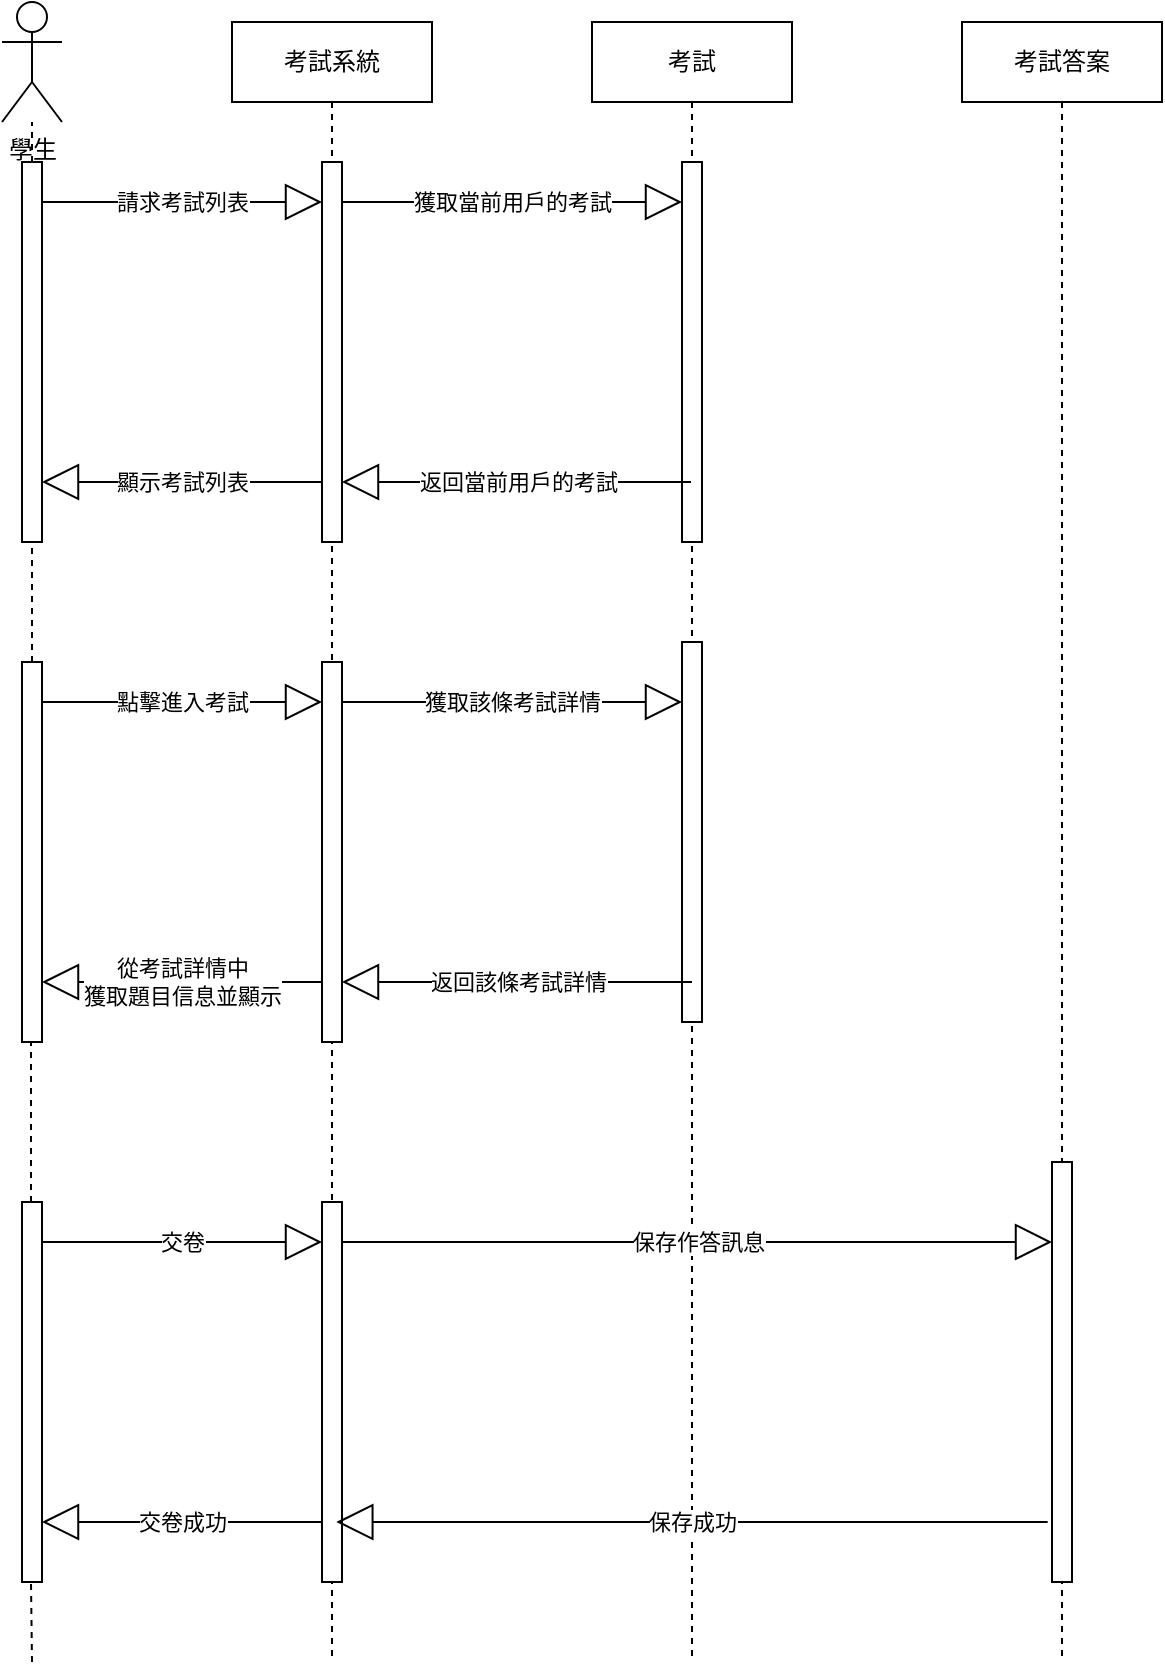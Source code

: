 <mxfile version="24.8.1">
  <diagram name="Page-1" id="2YBvvXClWsGukQMizWep">
    <mxGraphModel grid="1" page="1" gridSize="10" guides="1" tooltips="1" connect="1" arrows="1" fold="1" pageScale="1" pageWidth="850" pageHeight="1100" math="0" shadow="0">
      <root>
        <mxCell id="0" />
        <mxCell id="1" parent="0" />
        <mxCell id="aM9ryv3xv72pqoxQDRHE-1" value="考試系統" style="shape=umlLifeline;perimeter=lifelinePerimeter;whiteSpace=wrap;html=1;container=0;dropTarget=0;collapsible=0;recursiveResize=0;outlineConnect=0;portConstraint=eastwest;newEdgeStyle={&quot;edgeStyle&quot;:&quot;elbowEdgeStyle&quot;,&quot;elbow&quot;:&quot;vertical&quot;,&quot;curved&quot;:0,&quot;rounded&quot;:0};" vertex="1" parent="1">
          <mxGeometry x="285" y="60" width="100" height="820" as="geometry" />
        </mxCell>
        <mxCell id="aM9ryv3xv72pqoxQDRHE-2" value="" style="html=1;points=[];perimeter=orthogonalPerimeter;outlineConnect=0;targetShapes=umlLifeline;portConstraint=eastwest;newEdgeStyle={&quot;edgeStyle&quot;:&quot;elbowEdgeStyle&quot;,&quot;elbow&quot;:&quot;vertical&quot;,&quot;curved&quot;:0,&quot;rounded&quot;:0};" vertex="1" parent="aM9ryv3xv72pqoxQDRHE-1">
          <mxGeometry x="45" y="70" width="10" height="190" as="geometry" />
        </mxCell>
        <mxCell id="T1gkEXzKR9zRd7qSMk6M-26" value="" style="html=1;points=[];perimeter=orthogonalPerimeter;outlineConnect=0;targetShapes=umlLifeline;portConstraint=eastwest;newEdgeStyle={&quot;edgeStyle&quot;:&quot;elbowEdgeStyle&quot;,&quot;elbow&quot;:&quot;vertical&quot;,&quot;curved&quot;:0,&quot;rounded&quot;:0};" vertex="1" parent="aM9ryv3xv72pqoxQDRHE-1">
          <mxGeometry x="45" y="320" width="10" height="190" as="geometry" />
        </mxCell>
        <mxCell id="T1gkEXzKR9zRd7qSMk6M-28" value="" style="html=1;points=[];perimeter=orthogonalPerimeter;outlineConnect=0;targetShapes=umlLifeline;portConstraint=eastwest;newEdgeStyle={&quot;edgeStyle&quot;:&quot;elbowEdgeStyle&quot;,&quot;elbow&quot;:&quot;vertical&quot;,&quot;curved&quot;:0,&quot;rounded&quot;:0};" vertex="1" parent="aM9ryv3xv72pqoxQDRHE-1">
          <mxGeometry x="45" y="590" width="10" height="190" as="geometry" />
        </mxCell>
        <mxCell id="T1gkEXzKR9zRd7qSMk6M-29" value="交卷" style="endArrow=block;endSize=16;endFill=0;html=1;rounded=0;" edge="1" parent="aM9ryv3xv72pqoxQDRHE-1">
          <mxGeometry width="160" relative="1" as="geometry">
            <mxPoint x="-95" y="610" as="sourcePoint" />
            <mxPoint x="45" y="610" as="targetPoint" />
          </mxGeometry>
        </mxCell>
        <mxCell id="T1gkEXzKR9zRd7qSMk6M-30" value="交卷成功" style="endArrow=block;endSize=16;endFill=0;html=1;rounded=0;" edge="1" parent="aM9ryv3xv72pqoxQDRHE-1">
          <mxGeometry width="160" relative="1" as="geometry">
            <mxPoint x="45" y="750" as="sourcePoint" />
            <mxPoint x="-95" y="750" as="targetPoint" />
            <mxPoint as="offset" />
          </mxGeometry>
        </mxCell>
        <mxCell id="T1gkEXzKR9zRd7qSMk6M-31" value="" style="html=1;points=[];perimeter=orthogonalPerimeter;outlineConnect=0;targetShapes=umlLifeline;portConstraint=eastwest;newEdgeStyle={&quot;edgeStyle&quot;:&quot;elbowEdgeStyle&quot;,&quot;elbow&quot;:&quot;vertical&quot;,&quot;curved&quot;:0,&quot;rounded&quot;:0};" vertex="1" parent="aM9ryv3xv72pqoxQDRHE-1">
          <mxGeometry x="-105" y="590" width="10" height="190" as="geometry" />
        </mxCell>
        <mxCell id="aM9ryv3xv72pqoxQDRHE-5" value="考試&lt;span style=&quot;color: rgba(0, 0, 0, 0); font-family: monospace; font-size: 0px; text-align: start; text-wrap-mode: nowrap;&quot;&gt;%3CmxGraphModel%3E%3Croot%3E%3CmxCell%20id%3D%220%22%2F%3E%3CmxCell%20id%3D%221%22%20parent%3D%220%22%2F%3E%3CmxCell%20id%3D%222%22%20value%3D%22%E7%AE%A1%E7%90%86%E5%93%A1%22%20style%3D%22swimlane%3Bhtml%3D1%3BstartSize%3D20%3Bcontainer%3D0%3B%22%20vertex%3D%221%22%20parent%3D%221%22%3E%3CmxGeometry%20x%3D%2270%22%20y%3D%2240%22%20width%3D%22160%22%20height%3D%22750%22%20as%3D%22geometry%22%2F%3E%3C%2FmxCell%3E%3CmxCell%20id%3D%223%22%20value%3D%22%22%20style%3D%22ellipse%3Bhtml%3D1%3Bshape%3DendState%3BfillColor%3D%23000000%3BstrokeColor%3D%23ff0000%3B%22%20vertex%3D%221%22%20parent%3D%222%22%3E%3CmxGeometry%20x%3D%2265%22%20y%3D%2240%22%20width%3D%2230%22%20height%3D%2230%22%20as%3D%22geometry%22%2F%3E%3C%2FmxCell%3E%3CmxCell%20id%3D%224%22%20value%3D%22%22%20style%3D%22rounded%3D1%3BwhiteSpace%3Dwrap%3Bhtml%3D1%3B%22%20vertex%3D%221%22%20parent%3D%222%22%3E%3CmxGeometry%20x%3D%2220%22%20y%3D%2290%22%20width%3D%22120%22%20height%3D%2260%22%20as%3D%22geometry%22%2F%3E%3C%2FmxCell%3E%3C%2Froot%3E%3C%2FmxGraphModel%3E&lt;/span&gt;" style="shape=umlLifeline;perimeter=lifelinePerimeter;whiteSpace=wrap;html=1;container=0;dropTarget=0;collapsible=0;recursiveResize=0;outlineConnect=0;portConstraint=eastwest;newEdgeStyle={&quot;edgeStyle&quot;:&quot;elbowEdgeStyle&quot;,&quot;elbow&quot;:&quot;vertical&quot;,&quot;curved&quot;:0,&quot;rounded&quot;:0};" vertex="1" parent="1">
          <mxGeometry x="465" y="60" width="100" height="820" as="geometry" />
        </mxCell>
        <mxCell id="aM9ryv3xv72pqoxQDRHE-6" value="" style="html=1;points=[];perimeter=orthogonalPerimeter;outlineConnect=0;targetShapes=umlLifeline;portConstraint=eastwest;newEdgeStyle={&quot;edgeStyle&quot;:&quot;elbowEdgeStyle&quot;,&quot;elbow&quot;:&quot;vertical&quot;,&quot;curved&quot;:0,&quot;rounded&quot;:0};" vertex="1" parent="aM9ryv3xv72pqoxQDRHE-5">
          <mxGeometry x="45" y="70" width="10" height="190" as="geometry" />
        </mxCell>
        <mxCell id="T1gkEXzKR9zRd7qSMk6M-27" value="" style="html=1;points=[];perimeter=orthogonalPerimeter;outlineConnect=0;targetShapes=umlLifeline;portConstraint=eastwest;newEdgeStyle={&quot;edgeStyle&quot;:&quot;elbowEdgeStyle&quot;,&quot;elbow&quot;:&quot;vertical&quot;,&quot;curved&quot;:0,&quot;rounded&quot;:0};" vertex="1" parent="aM9ryv3xv72pqoxQDRHE-5">
          <mxGeometry x="45" y="310" width="10" height="190" as="geometry" />
        </mxCell>
        <mxCell id="M1viIr7hyppiMxx5E1qm-1" value="學生" style="shape=umlActor;verticalLabelPosition=bottom;verticalAlign=top;html=1;outlineConnect=0;" vertex="1" parent="1">
          <mxGeometry x="170" y="50" width="30" height="60" as="geometry" />
        </mxCell>
        <mxCell id="M1viIr7hyppiMxx5E1qm-7" value="" style="endArrow=none;dashed=1;html=1;rounded=0;" edge="1" parent="1" source="T1gkEXzKR9zRd7qSMk6M-3" target="M1viIr7hyppiMxx5E1qm-1">
          <mxGeometry width="50" height="50" relative="1" as="geometry">
            <mxPoint x="185" y="360" as="sourcePoint" />
            <mxPoint x="184.5" y="130" as="targetPoint" />
          </mxGeometry>
        </mxCell>
        <mxCell id="M1viIr7hyppiMxx5E1qm-8" value="考試答案" style="shape=umlLifeline;perimeter=lifelinePerimeter;whiteSpace=wrap;html=1;container=0;dropTarget=0;collapsible=0;recursiveResize=0;outlineConnect=0;portConstraint=eastwest;newEdgeStyle={&quot;edgeStyle&quot;:&quot;elbowEdgeStyle&quot;,&quot;elbow&quot;:&quot;vertical&quot;,&quot;curved&quot;:0,&quot;rounded&quot;:0};" vertex="1" parent="1">
          <mxGeometry x="650" y="60" width="100" height="820" as="geometry" />
        </mxCell>
        <mxCell id="M1viIr7hyppiMxx5E1qm-9" value="" style="html=1;points=[];perimeter=orthogonalPerimeter;outlineConnect=0;targetShapes=umlLifeline;portConstraint=eastwest;newEdgeStyle={&quot;edgeStyle&quot;:&quot;elbowEdgeStyle&quot;,&quot;elbow&quot;:&quot;vertical&quot;,&quot;curved&quot;:0,&quot;rounded&quot;:0};" vertex="1" parent="M1viIr7hyppiMxx5E1qm-8">
          <mxGeometry x="45" y="570" width="10" height="210" as="geometry" />
        </mxCell>
        <mxCell id="T1gkEXzKR9zRd7qSMk6M-3" value="" style="html=1;points=[];perimeter=orthogonalPerimeter;outlineConnect=0;targetShapes=umlLifeline;portConstraint=eastwest;newEdgeStyle={&quot;edgeStyle&quot;:&quot;elbowEdgeStyle&quot;,&quot;elbow&quot;:&quot;vertical&quot;,&quot;curved&quot;:0,&quot;rounded&quot;:0};" vertex="1" parent="1">
          <mxGeometry x="180" y="130" width="10" height="190" as="geometry" />
        </mxCell>
        <mxCell id="T1gkEXzKR9zRd7qSMk6M-9" value="請求考試列表" style="endArrow=block;endSize=16;endFill=0;html=1;rounded=0;" edge="1" parent="1">
          <mxGeometry width="160" relative="1" as="geometry">
            <mxPoint x="190" y="150" as="sourcePoint" />
            <mxPoint x="330" y="150" as="targetPoint" />
          </mxGeometry>
        </mxCell>
        <mxCell id="T1gkEXzKR9zRd7qSMk6M-10" value="顯示考試列表" style="endArrow=block;endSize=16;endFill=0;html=1;rounded=0;" edge="1" parent="1" source="aM9ryv3xv72pqoxQDRHE-2">
          <mxGeometry width="160" relative="1" as="geometry">
            <mxPoint x="200" y="300" as="sourcePoint" />
            <mxPoint x="190" y="290" as="targetPoint" />
            <mxPoint as="offset" />
          </mxGeometry>
        </mxCell>
        <mxCell id="T1gkEXzKR9zRd7qSMk6M-11" value="返回當前用戶的考試" style="endArrow=block;endSize=16;endFill=0;html=1;rounded=0;" edge="1" parent="1" source="aM9ryv3xv72pqoxQDRHE-5">
          <mxGeometry x="-0.003" width="160" relative="1" as="geometry">
            <mxPoint x="480" y="290" as="sourcePoint" />
            <mxPoint x="340" y="290" as="targetPoint" />
            <mxPoint as="offset" />
          </mxGeometry>
        </mxCell>
        <mxCell id="T1gkEXzKR9zRd7qSMk6M-12" value="獲取當前用戶的考試" style="endArrow=block;endSize=16;endFill=0;html=1;rounded=0;" edge="1" parent="1" target="aM9ryv3xv72pqoxQDRHE-6">
          <mxGeometry width="160" relative="1" as="geometry">
            <mxPoint x="340" y="150" as="sourcePoint" />
            <mxPoint x="480" y="150" as="targetPoint" />
          </mxGeometry>
        </mxCell>
        <mxCell id="T1gkEXzKR9zRd7qSMk6M-21" value="點擊進入考試" style="endArrow=block;endSize=16;endFill=0;html=1;rounded=0;" edge="1" parent="1">
          <mxGeometry width="160" relative="1" as="geometry">
            <mxPoint x="190" y="400" as="sourcePoint" />
            <mxPoint x="330" y="400" as="targetPoint" />
          </mxGeometry>
        </mxCell>
        <mxCell id="T1gkEXzKR9zRd7qSMk6M-22" value="從考試詳情中&lt;div&gt;獲取題目信息並顯示&lt;/div&gt;" style="endArrow=block;endSize=16;endFill=0;html=1;rounded=0;" edge="1" parent="1">
          <mxGeometry width="160" relative="1" as="geometry">
            <mxPoint x="330" y="540" as="sourcePoint" />
            <mxPoint x="190" y="540" as="targetPoint" />
            <mxPoint as="offset" />
          </mxGeometry>
        </mxCell>
        <mxCell id="T1gkEXzKR9zRd7qSMk6M-23" value="返回該條考試詳情" style="endArrow=block;endSize=16;endFill=0;html=1;rounded=0;" edge="1" parent="1">
          <mxGeometry x="-0.003" width="160" relative="1" as="geometry">
            <mxPoint x="515" y="540" as="sourcePoint" />
            <mxPoint x="340" y="540" as="targetPoint" />
            <mxPoint as="offset" />
          </mxGeometry>
        </mxCell>
        <mxCell id="T1gkEXzKR9zRd7qSMk6M-24" value="獲取該條考試詳情" style="endArrow=block;endSize=16;endFill=0;html=1;rounded=0;" edge="1" parent="1">
          <mxGeometry width="160" relative="1" as="geometry">
            <mxPoint x="340" y="400" as="sourcePoint" />
            <mxPoint x="510" y="400" as="targetPoint" />
          </mxGeometry>
        </mxCell>
        <mxCell id="T1gkEXzKR9zRd7qSMk6M-25" value="" style="html=1;points=[];perimeter=orthogonalPerimeter;outlineConnect=0;targetShapes=umlLifeline;portConstraint=eastwest;newEdgeStyle={&quot;edgeStyle&quot;:&quot;elbowEdgeStyle&quot;,&quot;elbow&quot;:&quot;vertical&quot;,&quot;curved&quot;:0,&quot;rounded&quot;:0};" vertex="1" parent="1">
          <mxGeometry x="180" y="380" width="10" height="190" as="geometry" />
        </mxCell>
        <mxCell id="T1gkEXzKR9zRd7qSMk6M-35" value="" style="endArrow=none;dashed=1;html=1;rounded=0;" edge="1" parent="1" source="T1gkEXzKR9zRd7qSMk6M-25" target="T1gkEXzKR9zRd7qSMk6M-3">
          <mxGeometry width="50" height="50" relative="1" as="geometry">
            <mxPoint x="184.5" y="420" as="sourcePoint" />
            <mxPoint x="185" y="330" as="targetPoint" />
          </mxGeometry>
        </mxCell>
        <mxCell id="T1gkEXzKR9zRd7qSMk6M-36" value="" style="endArrow=none;dashed=1;html=1;rounded=0;" edge="1" parent="1" target="T1gkEXzKR9zRd7qSMk6M-25">
          <mxGeometry width="50" height="50" relative="1" as="geometry">
            <mxPoint x="184.5" y="650" as="sourcePoint" />
            <mxPoint x="184.5" y="600" as="targetPoint" />
          </mxGeometry>
        </mxCell>
        <mxCell id="T1gkEXzKR9zRd7qSMk6M-37" value="" style="endArrow=none;dashed=1;html=1;rounded=0;" edge="1" parent="1">
          <mxGeometry width="50" height="50" relative="1" as="geometry">
            <mxPoint x="185" y="880" as="sourcePoint" />
            <mxPoint x="184.5" y="840" as="targetPoint" />
          </mxGeometry>
        </mxCell>
        <mxCell id="T1gkEXzKR9zRd7qSMk6M-40" value="保存作答訊息" style="endArrow=block;endSize=16;endFill=0;html=1;rounded=0;" edge="1" parent="1" target="M1viIr7hyppiMxx5E1qm-9">
          <mxGeometry width="160" relative="1" as="geometry">
            <mxPoint x="340" y="670" as="sourcePoint" />
            <mxPoint x="480" y="670" as="targetPoint" />
          </mxGeometry>
        </mxCell>
        <mxCell id="T1gkEXzKR9zRd7qSMk6M-41" value="保存成功" style="endArrow=block;endSize=16;endFill=0;html=1;rounded=0;" edge="1" parent="1">
          <mxGeometry width="160" relative="1" as="geometry">
            <mxPoint x="692.84" y="810" as="sourcePoint" />
            <mxPoint x="337.164" y="810" as="targetPoint" />
            <mxPoint as="offset" />
          </mxGeometry>
        </mxCell>
      </root>
    </mxGraphModel>
  </diagram>
</mxfile>
